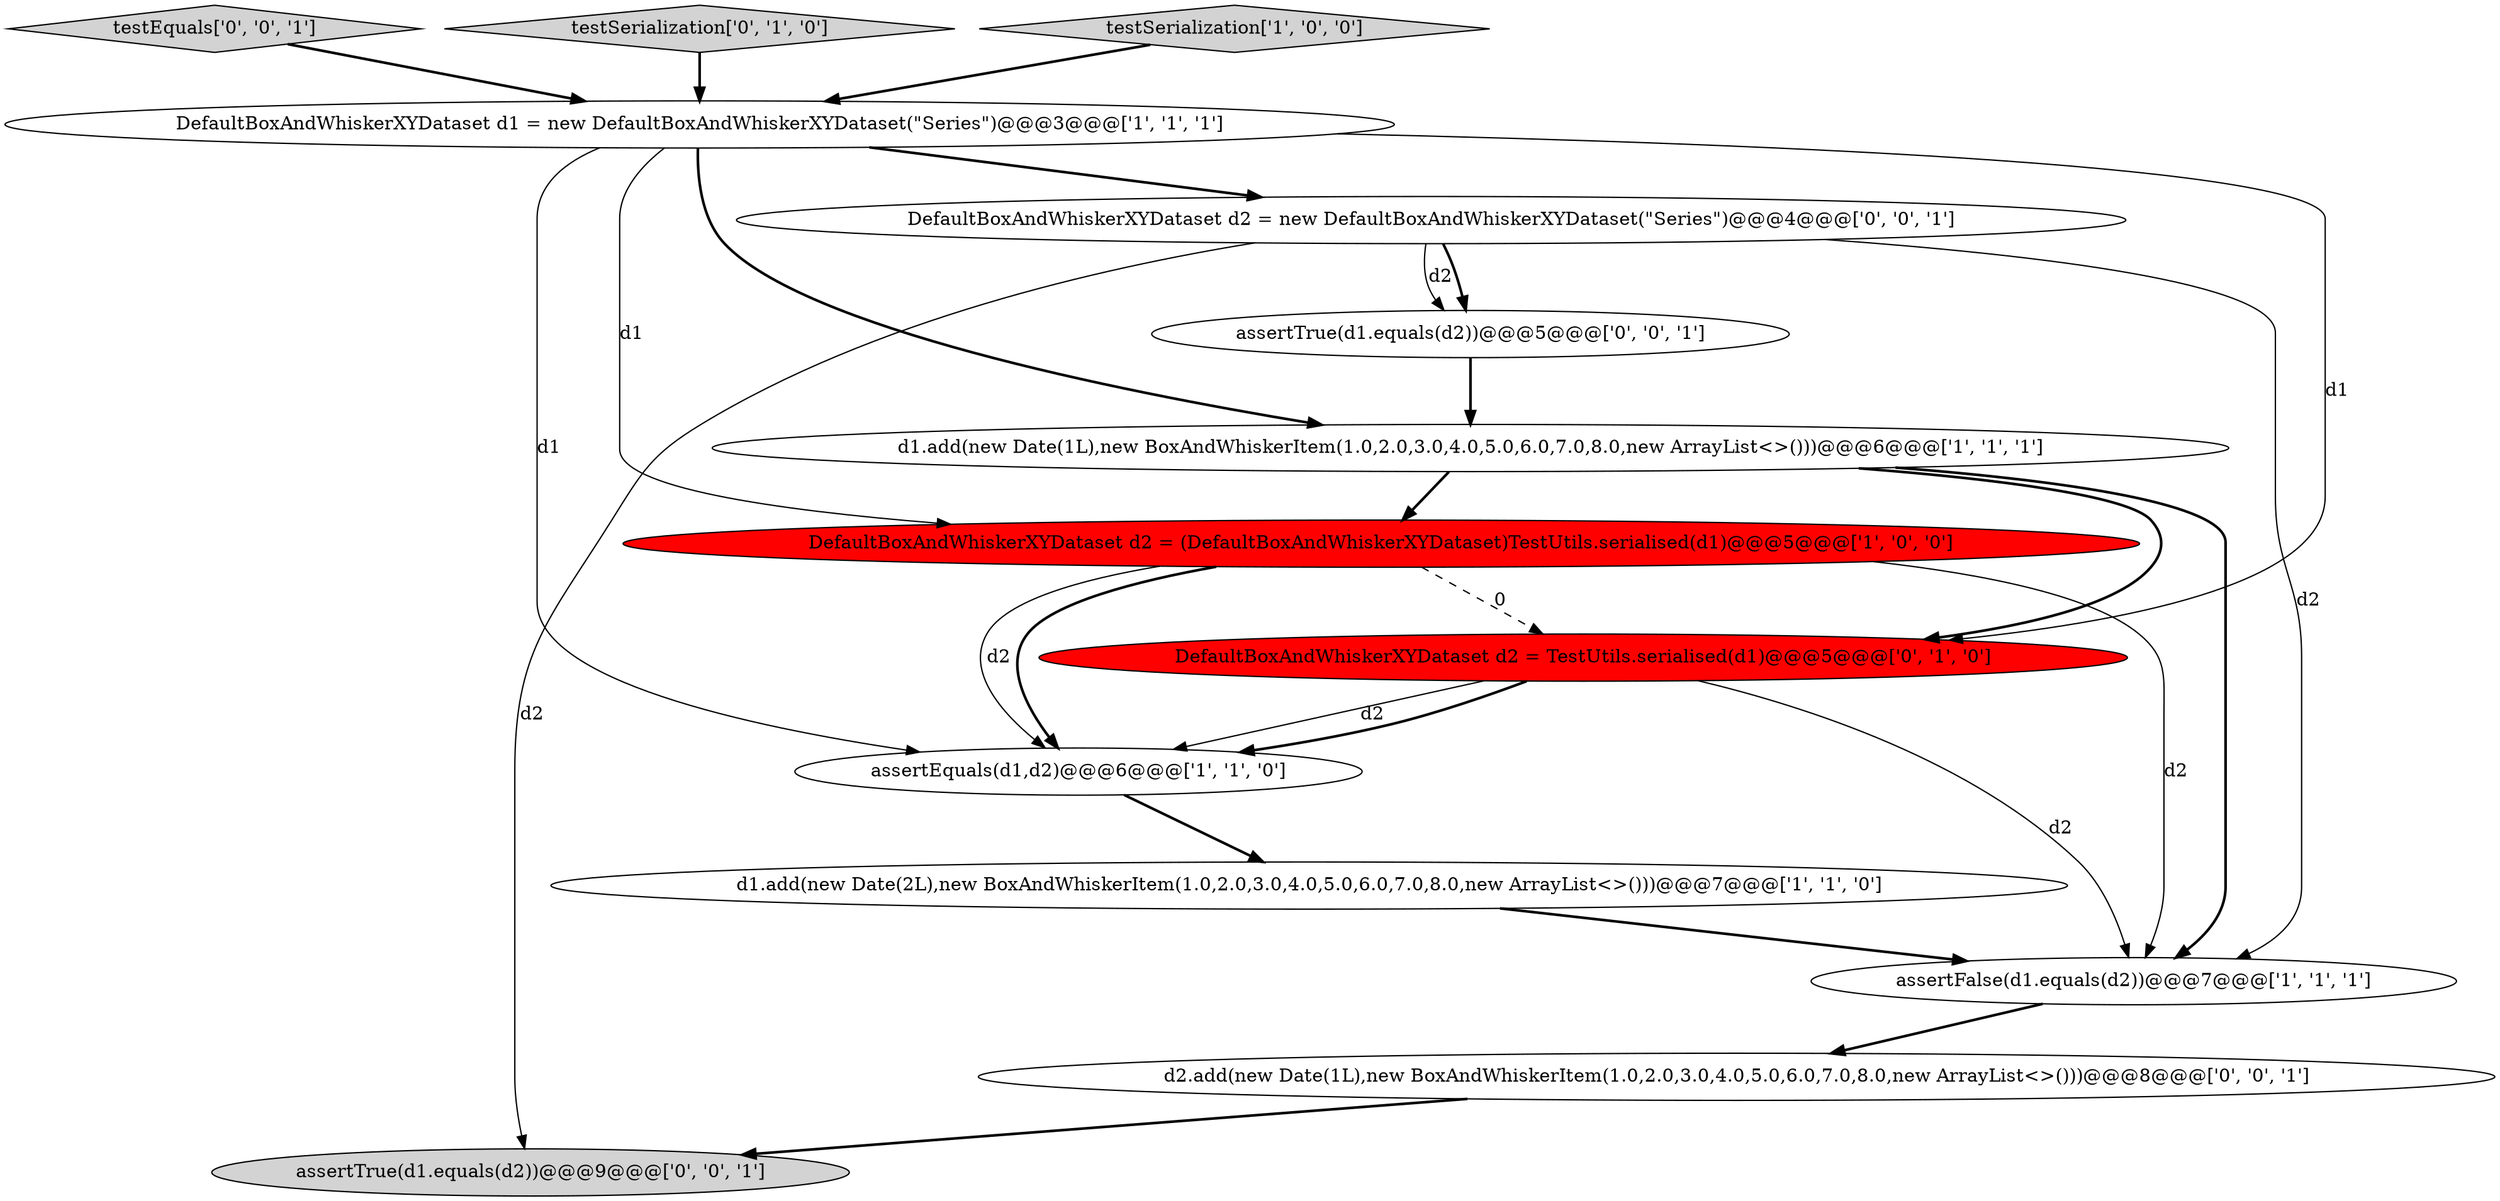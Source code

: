 digraph {
9 [style = filled, label = "assertTrue(d1.equals(d2))@@@5@@@['0', '0', '1']", fillcolor = white, shape = ellipse image = "AAA0AAABBB3BBB"];
1 [style = filled, label = "d1.add(new Date(2L),new BoxAndWhiskerItem(1.0,2.0,3.0,4.0,5.0,6.0,7.0,8.0,new ArrayList<>()))@@@7@@@['1', '1', '0']", fillcolor = white, shape = ellipse image = "AAA0AAABBB1BBB"];
11 [style = filled, label = "testEquals['0', '0', '1']", fillcolor = lightgray, shape = diamond image = "AAA0AAABBB3BBB"];
10 [style = filled, label = "DefaultBoxAndWhiskerXYDataset d2 = new DefaultBoxAndWhiskerXYDataset(\"Series\")@@@4@@@['0', '0', '1']", fillcolor = white, shape = ellipse image = "AAA0AAABBB3BBB"];
13 [style = filled, label = "assertTrue(d1.equals(d2))@@@9@@@['0', '0', '1']", fillcolor = lightgray, shape = ellipse image = "AAA0AAABBB3BBB"];
7 [style = filled, label = "testSerialization['0', '1', '0']", fillcolor = lightgray, shape = diamond image = "AAA0AAABBB2BBB"];
0 [style = filled, label = "assertEquals(d1,d2)@@@6@@@['1', '1', '0']", fillcolor = white, shape = ellipse image = "AAA0AAABBB1BBB"];
6 [style = filled, label = "DefaultBoxAndWhiskerXYDataset d2 = (DefaultBoxAndWhiskerXYDataset)TestUtils.serialised(d1)@@@5@@@['1', '0', '0']", fillcolor = red, shape = ellipse image = "AAA1AAABBB1BBB"];
2 [style = filled, label = "testSerialization['1', '0', '0']", fillcolor = lightgray, shape = diamond image = "AAA0AAABBB1BBB"];
3 [style = filled, label = "DefaultBoxAndWhiskerXYDataset d1 = new DefaultBoxAndWhiskerXYDataset(\"Series\")@@@3@@@['1', '1', '1']", fillcolor = white, shape = ellipse image = "AAA0AAABBB1BBB"];
5 [style = filled, label = "assertFalse(d1.equals(d2))@@@7@@@['1', '1', '1']", fillcolor = white, shape = ellipse image = "AAA0AAABBB1BBB"];
4 [style = filled, label = "d1.add(new Date(1L),new BoxAndWhiskerItem(1.0,2.0,3.0,4.0,5.0,6.0,7.0,8.0,new ArrayList<>()))@@@6@@@['1', '1', '1']", fillcolor = white, shape = ellipse image = "AAA0AAABBB1BBB"];
8 [style = filled, label = "DefaultBoxAndWhiskerXYDataset d2 = TestUtils.serialised(d1)@@@5@@@['0', '1', '0']", fillcolor = red, shape = ellipse image = "AAA1AAABBB2BBB"];
12 [style = filled, label = "d2.add(new Date(1L),new BoxAndWhiskerItem(1.0,2.0,3.0,4.0,5.0,6.0,7.0,8.0,new ArrayList<>()))@@@8@@@['0', '0', '1']", fillcolor = white, shape = ellipse image = "AAA0AAABBB3BBB"];
1->5 [style = bold, label=""];
10->5 [style = solid, label="d2"];
3->6 [style = solid, label="d1"];
6->8 [style = dashed, label="0"];
4->6 [style = bold, label=""];
9->4 [style = bold, label=""];
2->3 [style = bold, label=""];
6->5 [style = solid, label="d2"];
10->13 [style = solid, label="d2"];
6->0 [style = bold, label=""];
8->0 [style = solid, label="d2"];
3->8 [style = solid, label="d1"];
8->5 [style = solid, label="d2"];
3->4 [style = bold, label=""];
7->3 [style = bold, label=""];
8->0 [style = bold, label=""];
3->10 [style = bold, label=""];
12->13 [style = bold, label=""];
10->9 [style = solid, label="d2"];
6->0 [style = solid, label="d2"];
5->12 [style = bold, label=""];
11->3 [style = bold, label=""];
0->1 [style = bold, label=""];
4->8 [style = bold, label=""];
10->9 [style = bold, label=""];
3->0 [style = solid, label="d1"];
4->5 [style = bold, label=""];
}
